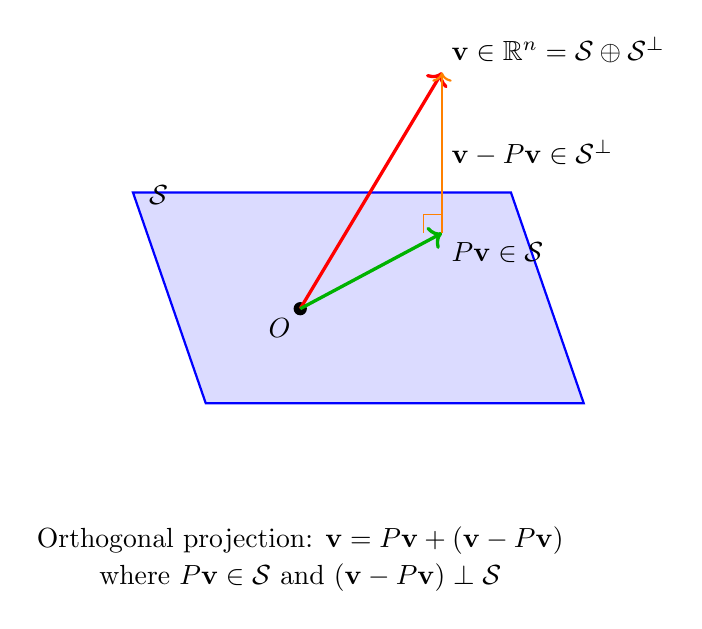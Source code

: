 \begin{tikzpicture}[scale=1.2]
    % Draw the subspace S (as a 3D plane)
    \fill[blue!20, opacity=0.7] (-1,-1,0) -- (3,-1,0) -- (3,2,2) -- (-1,2,2) -- cycle;
    \draw[blue, thick] (-1,-1,0) -- (3,-1,0) -- (3,2,2) -- (-1,2,2) -- cycle;

    % Origin
    \fill[black] (0,0) circle (2pt);
    \node[below left] at (0,0) {$O$};

    % Original vector v
    \draw[red, very thick, ->] (0,0) -- (1.5,2.5);
    \node[above right] at (1.5,2.5) {$\mathbf{v} \in \mathbb{R}^n = \mathcal{S} \oplus \mathcal{S}^\perp$};

    % Projection Pv onto the subspace
    \draw[green!70!black, very thick, ->] (0,0) -- (1.5,0.8);
    \node[below right] at (1.5,0.8) {$P\mathbf{v} \in \mathcal{S}$};

    % Orthogonal component (v - Pv)
    \draw[orange, thick, ->] (1.5,0.8) -- (1.5,2.5);
    \node[right] at (1.5,1.65) {$\mathbf{v} - P\mathbf{v} \in \mathcal{S}^\perp$};

    % Perpendicular indicator
    \draw[orange, thin] (1.3,0.8) -- (1.3,1.0) -- (1.5,1.0);

    % Subspace label
    \node at (-1.5,1.2) {$\mathcal{S}$};

    % Annotation
    \node[below] at (0,-2.2) {Orthogonal projection: $\mathbf{v} = P\mathbf{v} + (\mathbf{v} - P\mathbf{v})$};
    \node[below] at (0,-2.6) {where $P\mathbf{v} \in \mathcal{S}$ and $(\mathbf{v} - P\mathbf{v}) \perp \mathcal{S}$};
\end{tikzpicture}
